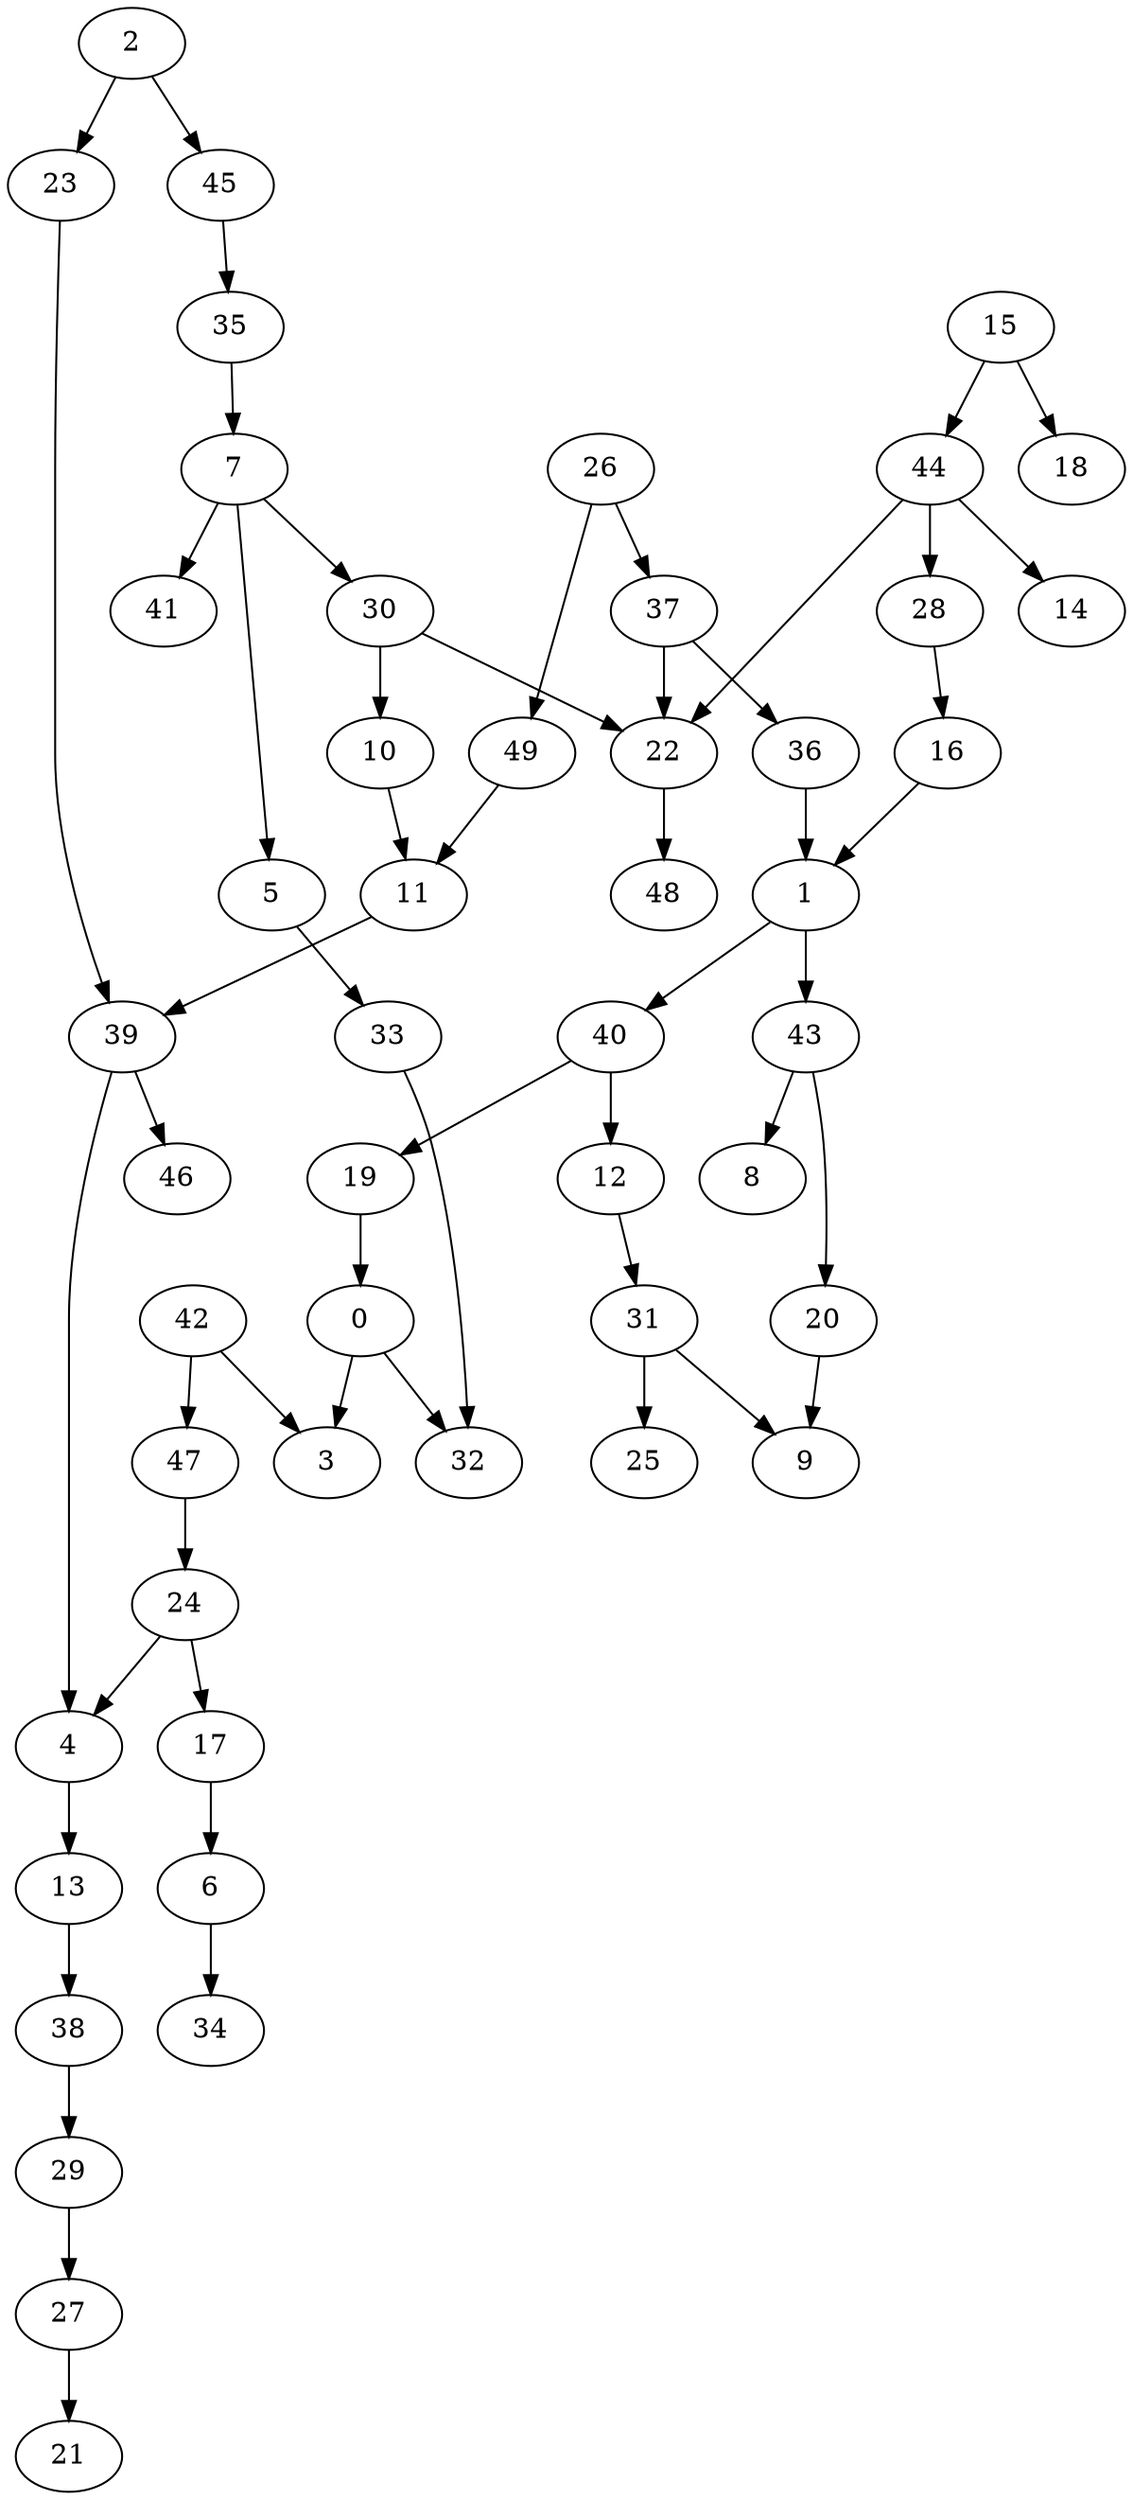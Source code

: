 digraph graphname {  0 -> 3;   0 -> 32;   1 -> 40;   1 -> 43;   2 -> 23;   2 -> 45;   4 -> 13;   5 -> 33;   6 -> 34;   7 -> 5;   49 -> 11;   7 -> 30;   7 -> 41;   10 -> 11;   11 -> 39;   12 -> 31;   13 -> 38;   15 -> 18;   15 -> 44;   16 -> 1;   17 -> 6;   19 -> 0;   20 -> 9;   22 -> 48;   23 -> 39;   24 -> 4;   24 -> 17;   26 -> 37;   26 -> 49;   27 -> 21;   28 -> 16;   29 -> 27;   30 -> 10;   30 -> 22;   31 -> 9;   31 -> 25;   33 -> 32;   35 -> 7;   36 -> 1;   37 -> 22;   37 -> 36;   38 -> 29;   39 -> 4;   39 -> 46;   40 -> 12;   40 -> 19;   42 -> 3;   42 -> 47;   43 -> 8;   43 -> 20;   44 -> 14;   44 -> 22;   44 -> 28;   45 -> 35;   47 -> 24 }
